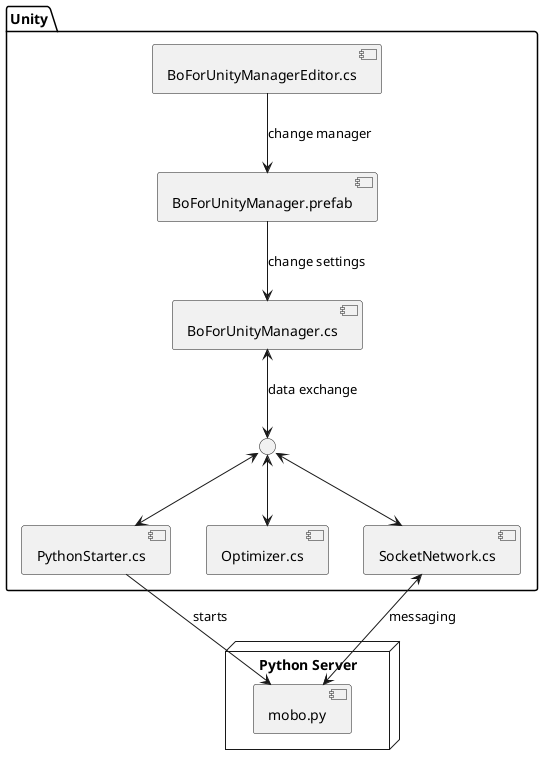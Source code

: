 @startuml
package "Unity" {
    [BoForUnityManagerEditor.cs]
    [BoForUnityManager.prefab]
    [BoForUnityManager.cs]
    [PythonStarter.cs]
    [Optimizer.cs]
    [SocketNetwork.cs]
    circle " " as Manages
}

node "Python Server" {
    [mobo.py]
}
[BoForUnityManagerEditor.cs] --> [BoForUnityManager.prefab] : change manager
[BoForUnityManager.prefab] --> [BoForUnityManager.cs] : change settings
[BoForUnityManager.cs] <--> "Manages" : data exchange
"Manages" <--> [Optimizer.cs]
"Manages" <--> [SocketNetwork.cs]
"Manages" <--> [PythonStarter.cs]

[PythonStarter.cs] --> [mobo.py] : starts
[SocketNetwork.cs] <--> [mobo.py] : messaging

@enduml
